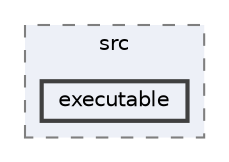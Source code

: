 digraph "build/CMakeFiles/cigarfilter.dir/src/executable"
{
 // LATEX_PDF_SIZE
  bgcolor="transparent";
  edge [fontname=Helvetica,fontsize=10,labelfontname=Helvetica,labelfontsize=10];
  node [fontname=Helvetica,fontsize=10,shape=box,height=0.2,width=0.4];
  compound=true
  subgraph clusterdir_fb66c90019c6d29c878163c9a19b3580 {
    graph [ bgcolor="#edf0f7", pencolor="grey50", label="src", fontname=Helvetica,fontsize=10 style="filled,dashed", URL="dir_fb66c90019c6d29c878163c9a19b3580.html",tooltip=""]
  dir_b1257f1e001e43fa55574cd054f97cf4 [label="executable", fillcolor="#edf0f7", color="grey25", style="filled,bold", URL="dir_b1257f1e001e43fa55574cd054f97cf4.html",tooltip=""];
  }
}
